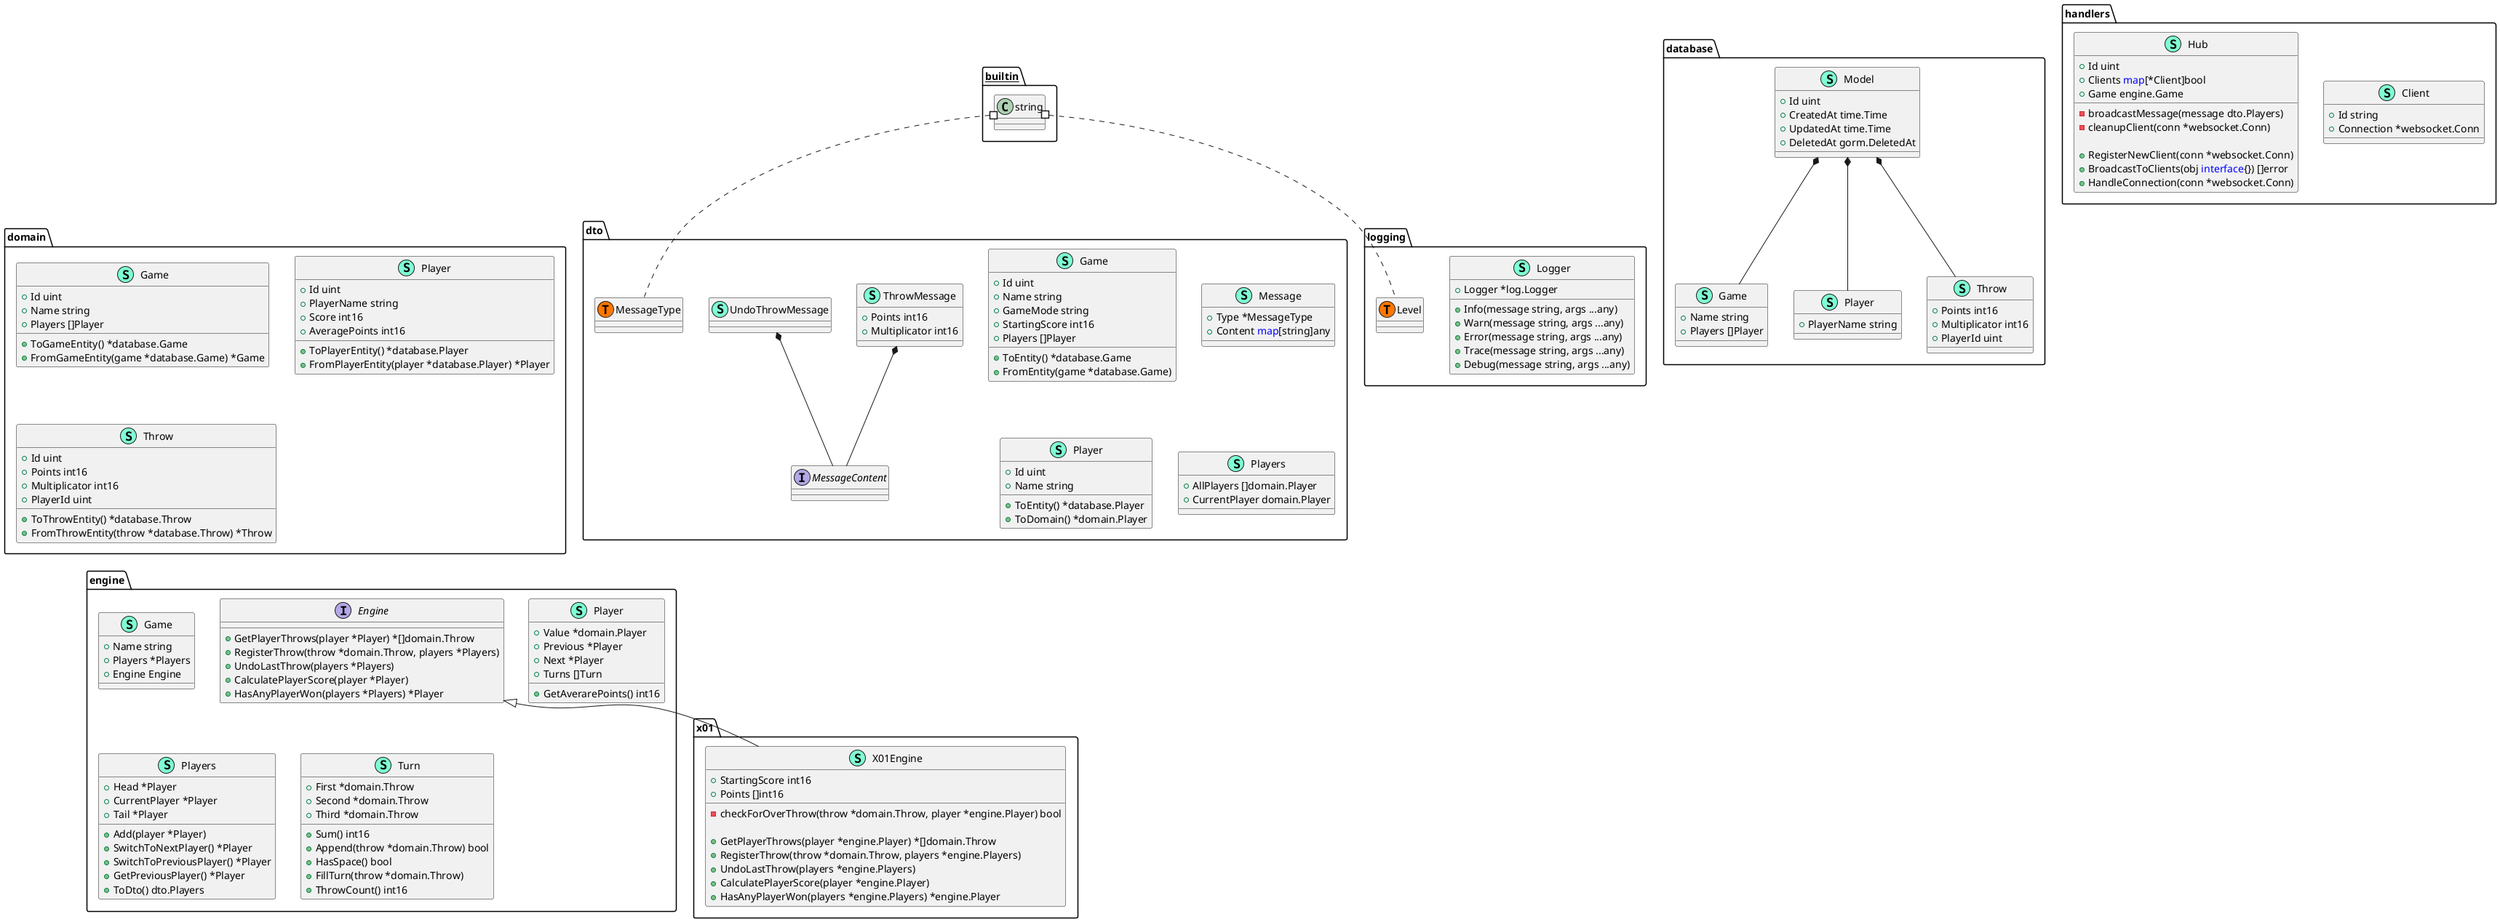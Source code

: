 @startuml
namespace database {
    class Game << (S,Aquamarine) >> {
        + Name string
        + Players []Player

    }
    class Model << (S,Aquamarine) >> {
        + Id uint
        + CreatedAt time.Time
        + UpdatedAt time.Time
        + DeletedAt gorm.DeletedAt

    }
    class Player << (S,Aquamarine) >> {
        + PlayerName string

    }
    class Throw << (S,Aquamarine) >> {
        + Points int16
        + Multiplicator int16
        + PlayerId uint

    }
}
"database.Model" *-- "database.Game"
"database.Model" *-- "database.Player"
"database.Model" *-- "database.Throw"


namespace domain {
    class Game << (S,Aquamarine) >> {
        + Id uint
        + Name string
        + Players []Player

        + ToGameEntity() *database.Game
        + FromGameEntity(game *database.Game) *Game

    }
    class Player << (S,Aquamarine) >> {
        + Id uint
        + PlayerName string
        + Score int16
        + AveragePoints int16

        + ToPlayerEntity() *database.Player
        + FromPlayerEntity(player *database.Player) *Player

    }
    class Throw << (S,Aquamarine) >> {
        + Id uint
        + Points int16
        + Multiplicator int16
        + PlayerId uint

        + ToThrowEntity() *database.Throw
        + FromThrowEntity(throw *database.Throw) *Throw

    }
}


namespace dto {
    class Game << (S,Aquamarine) >> {
        + Id uint
        + Name string
        + GameMode string
        + StartingScore int16
        + Players []Player

        + ToEntity() *database.Game
        + FromEntity(game *database.Game) 

    }
    class Message << (S,Aquamarine) >> {
        + Type *MessageType
        + Content <font color=blue>map</font>[string]any

    }
    interface MessageContent  {
    }
    class Player << (S,Aquamarine) >> {
        + Id uint
        + Name string

        + ToEntity() *database.Player
        + ToDomain() *domain.Player

    }
    class Players << (S,Aquamarine) >> {
        + AllPlayers []domain.Player
        + CurrentPlayer domain.Player

    }
    class ThrowMessage << (S,Aquamarine) >> {
        + Points int16
        + Multiplicator int16

    }
    class UndoThrowMessage << (S,Aquamarine) >> {
    }
    class dto.MessageType << (T, #FF7700) >>  {
    }
}
"dto.ThrowMessage" *-- "dto.MessageContent"
"dto.UndoThrowMessage" *-- "dto.MessageContent"


namespace engine {
    interface Engine  {
        + GetPlayerThrows(player *Player) *[]domain.Throw
        + RegisterThrow(throw *domain.Throw, players *Players) 
        + UndoLastThrow(players *Players) 
        + CalculatePlayerScore(player *Player) 
        + HasAnyPlayerWon(players *Players) *Player

    }
    class Game << (S,Aquamarine) >> {
        + Name string
        + Players *Players
        + Engine Engine

    }
    class Player << (S,Aquamarine) >> {
        + Value *domain.Player
        + Previous *Player
        + Next *Player
        + Turns []Turn

        + GetAverarePoints() int16

    }
    class Players << (S,Aquamarine) >> {
        + Head *Player
        + CurrentPlayer *Player
        + Tail *Player

        + Add(player *Player) 
        + SwitchToNextPlayer() *Player
        + SwitchToPreviousPlayer() *Player
        + GetPreviousPlayer() *Player
        + ToDto() dto.Players

    }
    class Turn << (S,Aquamarine) >> {
        + First *domain.Throw
        + Second *domain.Throw
        + Third *domain.Throw

        + Sum() int16
        + Append(throw *domain.Throw) bool
        + HasSpace() bool
        + FillTurn(throw *domain.Throw) 
        + ThrowCount() int16

    }
}


namespace handlers {
    class Client << (S,Aquamarine) >> {
        + Id string
        + Connection *websocket.Conn

    }
    class Hub << (S,Aquamarine) >> {
        + Id uint
        + Clients <font color=blue>map</font>[*Client]bool
        + Game engine.Game

        - broadcastMessage(message dto.Players) 
        - cleanupClient(conn *websocket.Conn) 

        + RegisterNewClient(conn *websocket.Conn) 
        + BroadcastToClients(obj <font color=blue>interface</font>{}) []error
        + HandleConnection(conn *websocket.Conn) 

    }
}


namespace logging {
    class Logger << (S,Aquamarine) >> {
        + Logger *log.Logger

        + Info(message string, args ...any) 
        + Warn(message string, args ...any) 
        + Error(message string, args ...any) 
        + Trace(message string, args ...any) 
        + Debug(message string, args ...any) 

    }
    class logging.Level << (T, #FF7700) >>  {
    }
}


namespace x01 {
    class X01Engine << (S,Aquamarine) >> {
        + StartingScore int16
        + Points []int16

        - checkForOverThrow(throw *domain.Throw, player *engine.Player) bool

        + GetPlayerThrows(player *engine.Player) *[]domain.Throw
        + RegisterThrow(throw *domain.Throw, players *engine.Players) 
        + UndoLastThrow(players *engine.Players) 
        + CalculatePlayerScore(player *engine.Player) 
        + HasAnyPlayerWon(players *engine.Players) *engine.Player

    }
}

"engine.Engine" <|-- "x01.X01Engine"

"__builtin__.string" #.. "dto.MessageType"
"__builtin__.string" #.. "logging.Level"
@enduml
